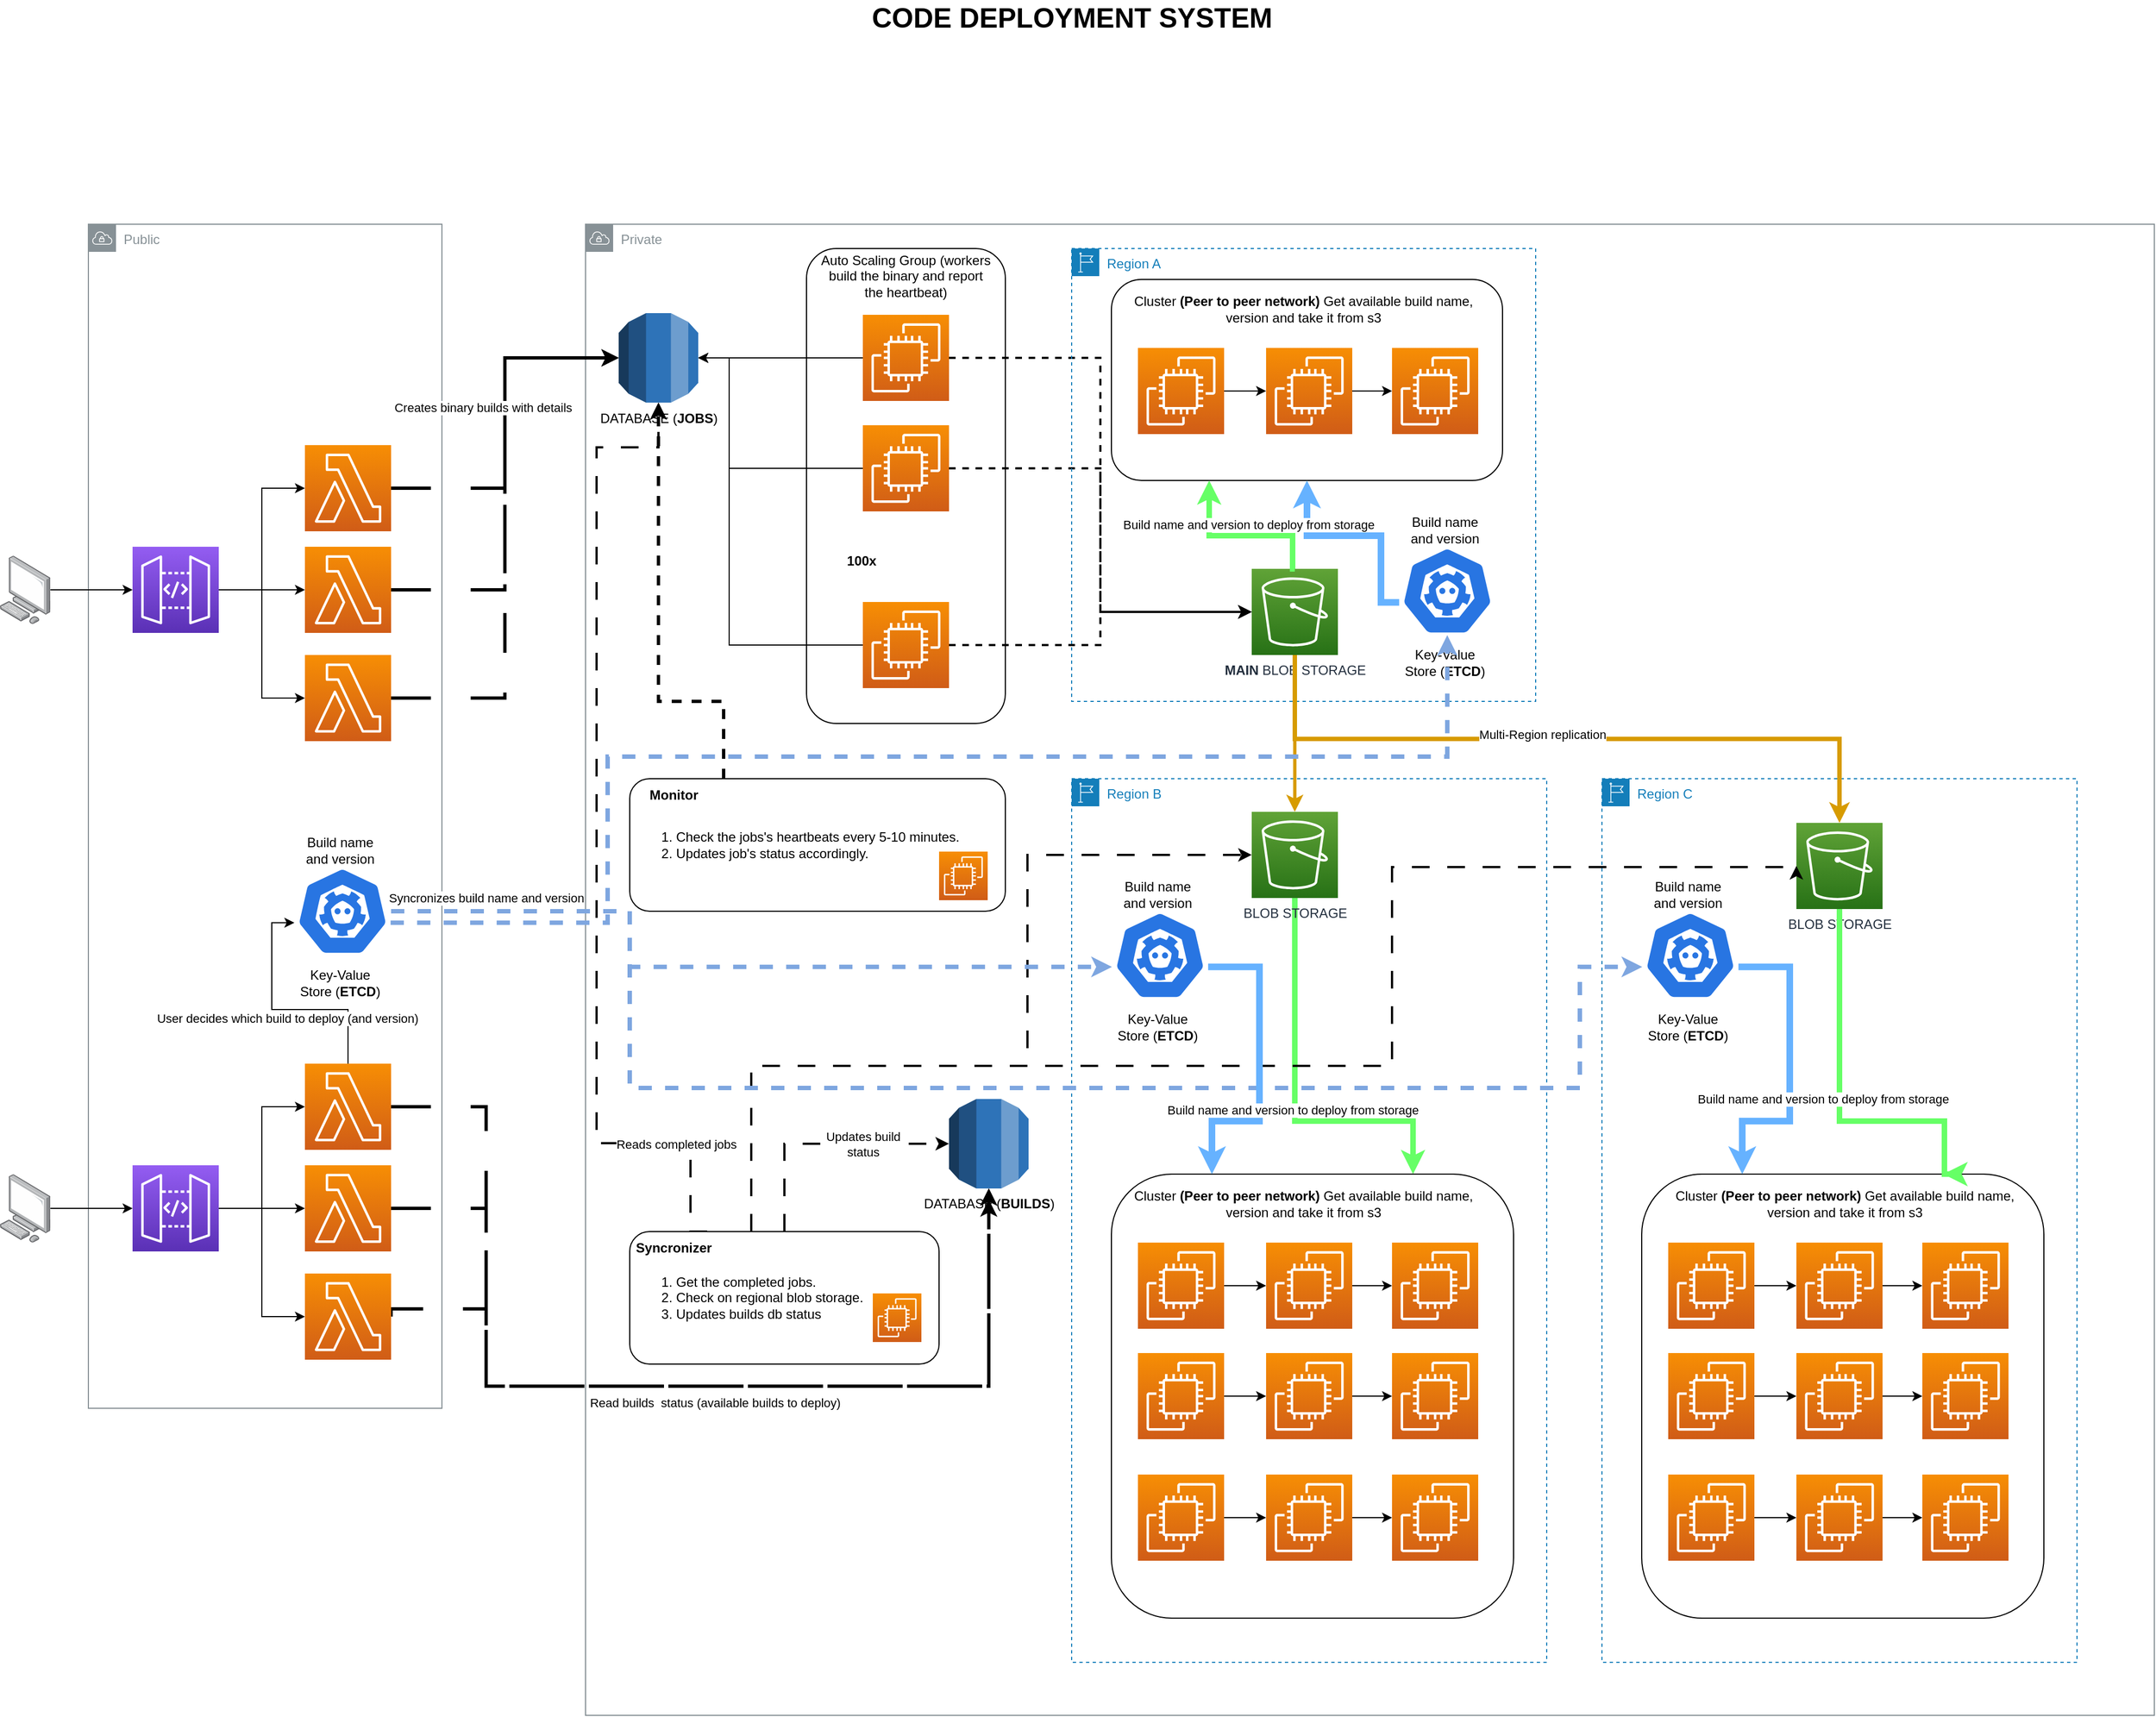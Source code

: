 <mxfile version="21.2.9">
  <diagram name="Página-1" id="SBIC2O1qC239USbH2rgw">
    <mxGraphModel dx="3420" dy="2003" grid="1" gridSize="10" guides="1" tooltips="1" connect="1" arrows="1" fold="1" page="1" pageScale="1" pageWidth="827" pageHeight="1169" math="0" shadow="0">
      <root>
        <mxCell id="0" />
        <mxCell id="1" parent="0" />
        <mxCell id="slnZhBvcxi8SbF-7mNIP-3" value="Public" style="sketch=0;outlineConnect=0;gradientColor=none;html=1;whiteSpace=wrap;fontSize=12;fontStyle=0;shape=mxgraph.aws4.group;grIcon=mxgraph.aws4.group_vpc;strokeColor=#879196;fillColor=none;verticalAlign=top;align=left;spacingLeft=30;fontColor=#879196;dashed=0;" parent="1" vertex="1">
          <mxGeometry x="350" y="278" width="320" height="1072" as="geometry" />
        </mxCell>
        <mxCell id="slnZhBvcxi8SbF-7mNIP-10" style="edgeStyle=orthogonalEdgeStyle;rounded=0;orthogonalLoop=1;jettySize=auto;html=1;" parent="1" source="slnZhBvcxi8SbF-7mNIP-4" target="slnZhBvcxi8SbF-7mNIP-6" edge="1">
          <mxGeometry relative="1" as="geometry" />
        </mxCell>
        <mxCell id="slnZhBvcxi8SbF-7mNIP-4" value="" style="image;points=[];aspect=fixed;html=1;align=center;shadow=0;dashed=0;image=img/lib/allied_telesis/computer_and_terminals/Personal_Computer.svg;" parent="1" vertex="1">
          <mxGeometry x="270" y="578.1" width="45.6" height="61.8" as="geometry" />
        </mxCell>
        <mxCell id="slnZhBvcxi8SbF-7mNIP-75" style="edgeStyle=orthogonalEdgeStyle;rounded=0;orthogonalLoop=1;jettySize=auto;html=1;entryX=0;entryY=0.5;entryDx=0;entryDy=0;entryPerimeter=0;dashed=1;dashPattern=12 12;strokeWidth=3;" parent="1" source="slnZhBvcxi8SbF-7mNIP-5" target="slnZhBvcxi8SbF-7mNIP-15" edge="1">
          <mxGeometry relative="1" as="geometry" />
        </mxCell>
        <mxCell id="slnZhBvcxi8SbF-7mNIP-5" value="" style="sketch=0;points=[[0,0,0],[0.25,0,0],[0.5,0,0],[0.75,0,0],[1,0,0],[0,1,0],[0.25,1,0],[0.5,1,0],[0.75,1,0],[1,1,0],[0,0.25,0],[0,0.5,0],[0,0.75,0],[1,0.25,0],[1,0.5,0],[1,0.75,0]];outlineConnect=0;fontColor=#232F3E;gradientColor=#F78E04;gradientDirection=north;fillColor=#D05C17;strokeColor=#ffffff;dashed=0;verticalLabelPosition=bottom;verticalAlign=top;align=center;html=1;fontSize=12;fontStyle=0;aspect=fixed;shape=mxgraph.aws4.resourceIcon;resIcon=mxgraph.aws4.lambda;" parent="1" vertex="1">
          <mxGeometry x="546" y="478" width="78" height="78" as="geometry" />
        </mxCell>
        <mxCell id="slnZhBvcxi8SbF-7mNIP-11" style="edgeStyle=orthogonalEdgeStyle;rounded=0;orthogonalLoop=1;jettySize=auto;html=1;entryX=0;entryY=0.5;entryDx=0;entryDy=0;entryPerimeter=0;" parent="1" source="slnZhBvcxi8SbF-7mNIP-6" target="slnZhBvcxi8SbF-7mNIP-5" edge="1">
          <mxGeometry relative="1" as="geometry" />
        </mxCell>
        <mxCell id="slnZhBvcxi8SbF-7mNIP-12" style="edgeStyle=orthogonalEdgeStyle;rounded=0;orthogonalLoop=1;jettySize=auto;html=1;" parent="1" source="slnZhBvcxi8SbF-7mNIP-6" target="slnZhBvcxi8SbF-7mNIP-7" edge="1">
          <mxGeometry relative="1" as="geometry" />
        </mxCell>
        <mxCell id="slnZhBvcxi8SbF-7mNIP-13" style="edgeStyle=orthogonalEdgeStyle;rounded=0;orthogonalLoop=1;jettySize=auto;html=1;entryX=0;entryY=0.5;entryDx=0;entryDy=0;entryPerimeter=0;" parent="1" source="slnZhBvcxi8SbF-7mNIP-6" target="slnZhBvcxi8SbF-7mNIP-8" edge="1">
          <mxGeometry relative="1" as="geometry" />
        </mxCell>
        <mxCell id="slnZhBvcxi8SbF-7mNIP-6" value="" style="sketch=0;points=[[0,0,0],[0.25,0,0],[0.5,0,0],[0.75,0,0],[1,0,0],[0,1,0],[0.25,1,0],[0.5,1,0],[0.75,1,0],[1,1,0],[0,0.25,0],[0,0.5,0],[0,0.75,0],[1,0.25,0],[1,0.5,0],[1,0.75,0]];outlineConnect=0;fontColor=#232F3E;gradientColor=#945DF2;gradientDirection=north;fillColor=#5A30B5;strokeColor=#ffffff;dashed=0;verticalLabelPosition=bottom;verticalAlign=top;align=center;html=1;fontSize=12;fontStyle=0;aspect=fixed;shape=mxgraph.aws4.resourceIcon;resIcon=mxgraph.aws4.api_gateway;" parent="1" vertex="1">
          <mxGeometry x="390" y="570" width="78" height="78" as="geometry" />
        </mxCell>
        <mxCell id="slnZhBvcxi8SbF-7mNIP-14" value="Private" style="sketch=0;outlineConnect=0;gradientColor=none;html=1;whiteSpace=wrap;fontSize=12;fontStyle=0;shape=mxgraph.aws4.group;grIcon=mxgraph.aws4.group_vpc;strokeColor=#879196;fillColor=none;verticalAlign=top;align=left;spacingLeft=30;fontColor=#879196;dashed=0;" parent="1" vertex="1">
          <mxGeometry x="800" y="278" width="1420" height="1350" as="geometry" />
        </mxCell>
        <mxCell id="slnZhBvcxi8SbF-7mNIP-76" style="edgeStyle=orthogonalEdgeStyle;rounded=0;orthogonalLoop=1;jettySize=auto;html=1;entryX=0;entryY=0.5;entryDx=0;entryDy=0;entryPerimeter=0;dashed=1;dashPattern=12 12;strokeWidth=3;" parent="1" source="slnZhBvcxi8SbF-7mNIP-7" target="slnZhBvcxi8SbF-7mNIP-15" edge="1">
          <mxGeometry relative="1" as="geometry" />
        </mxCell>
        <mxCell id="slnZhBvcxi8SbF-7mNIP-7" value="" style="sketch=0;points=[[0,0,0],[0.25,0,0],[0.5,0,0],[0.75,0,0],[1,0,0],[0,1,0],[0.25,1,0],[0.5,1,0],[0.75,1,0],[1,1,0],[0,0.25,0],[0,0.5,0],[0,0.75,0],[1,0.25,0],[1,0.5,0],[1,0.75,0]];outlineConnect=0;fontColor=#232F3E;gradientColor=#F78E04;gradientDirection=north;fillColor=#D05C17;strokeColor=#ffffff;dashed=0;verticalLabelPosition=bottom;verticalAlign=top;align=center;html=1;fontSize=12;fontStyle=0;aspect=fixed;shape=mxgraph.aws4.resourceIcon;resIcon=mxgraph.aws4.lambda;" parent="1" vertex="1">
          <mxGeometry x="546" y="570" width="78" height="78" as="geometry" />
        </mxCell>
        <mxCell id="slnZhBvcxi8SbF-7mNIP-77" style="edgeStyle=orthogonalEdgeStyle;rounded=0;orthogonalLoop=1;jettySize=auto;html=1;entryX=0;entryY=0.5;entryDx=0;entryDy=0;entryPerimeter=0;dashed=1;dashPattern=12 12;strokeWidth=3;" parent="1" source="slnZhBvcxi8SbF-7mNIP-8" target="slnZhBvcxi8SbF-7mNIP-15" edge="1">
          <mxGeometry relative="1" as="geometry" />
        </mxCell>
        <mxCell id="PNSO-mgiFiS_R5PjwMsH-29" value="Creates binary builds with details" style="edgeLabel;html=1;align=center;verticalAlign=middle;resizable=0;points=[];" vertex="1" connectable="0" parent="slnZhBvcxi8SbF-7mNIP-77">
          <mxGeometry x="0.425" relative="1" as="geometry">
            <mxPoint x="-20" as="offset" />
          </mxGeometry>
        </mxCell>
        <mxCell id="slnZhBvcxi8SbF-7mNIP-8" value="" style="sketch=0;points=[[0,0,0],[0.25,0,0],[0.5,0,0],[0.75,0,0],[1,0,0],[0,1,0],[0.25,1,0],[0.5,1,0],[0.75,1,0],[1,1,0],[0,0.25,0],[0,0.5,0],[0,0.75,0],[1,0.25,0],[1,0.5,0],[1,0.75,0]];outlineConnect=0;fontColor=#232F3E;gradientColor=#F78E04;gradientDirection=north;fillColor=#D05C17;strokeColor=#ffffff;dashed=0;verticalLabelPosition=bottom;verticalAlign=top;align=center;html=1;fontSize=12;fontStyle=0;aspect=fixed;shape=mxgraph.aws4.resourceIcon;resIcon=mxgraph.aws4.lambda;" parent="1" vertex="1">
          <mxGeometry x="546" y="668" width="78" height="78" as="geometry" />
        </mxCell>
        <mxCell id="slnZhBvcxi8SbF-7mNIP-9" value="CODE DEPLOYMENT SYSTEM" style="text;html=1;strokeColor=none;fillColor=none;align=center;verticalAlign=middle;whiteSpace=wrap;rounded=0;fontStyle=1;fontSize=25;" parent="1" vertex="1">
          <mxGeometry x="1045" y="80" width="391" height="20" as="geometry" />
        </mxCell>
        <mxCell id="slnZhBvcxi8SbF-7mNIP-15" value="DATABASE (&lt;b&gt;JOBS&lt;/b&gt;)" style="outlineConnect=0;dashed=0;verticalLabelPosition=bottom;verticalAlign=top;align=center;html=1;shape=mxgraph.aws3.rds;fillColor=#2E73B8;gradientColor=none;" parent="1" vertex="1">
          <mxGeometry x="830" y="358.5" width="72" height="81" as="geometry" />
        </mxCell>
        <mxCell id="slnZhBvcxi8SbF-7mNIP-17" value="" style="rounded=1;whiteSpace=wrap;html=1;" parent="1" vertex="1">
          <mxGeometry x="1000" y="300" width="180" height="430" as="geometry" />
        </mxCell>
        <mxCell id="slnZhBvcxi8SbF-7mNIP-27" style="edgeStyle=orthogonalEdgeStyle;rounded=0;orthogonalLoop=1;jettySize=auto;html=1;" parent="1" source="slnZhBvcxi8SbF-7mNIP-18" target="slnZhBvcxi8SbF-7mNIP-15" edge="1">
          <mxGeometry relative="1" as="geometry" />
        </mxCell>
        <mxCell id="slnZhBvcxi8SbF-7mNIP-51" style="edgeStyle=orthogonalEdgeStyle;rounded=0;orthogonalLoop=1;jettySize=auto;html=1;entryX=0;entryY=0.5;entryDx=0;entryDy=0;entryPerimeter=0;dashed=1;strokeWidth=2;" parent="1" source="slnZhBvcxi8SbF-7mNIP-18" target="slnZhBvcxi8SbF-7mNIP-32" edge="1">
          <mxGeometry relative="1" as="geometry" />
        </mxCell>
        <mxCell id="slnZhBvcxi8SbF-7mNIP-18" value="" style="sketch=0;points=[[0,0,0],[0.25,0,0],[0.5,0,0],[0.75,0,0],[1,0,0],[0,1,0],[0.25,1,0],[0.5,1,0],[0.75,1,0],[1,1,0],[0,0.25,0],[0,0.5,0],[0,0.75,0],[1,0.25,0],[1,0.5,0],[1,0.75,0]];outlineConnect=0;fontColor=#232F3E;gradientColor=#F78E04;gradientDirection=north;fillColor=#D05C17;strokeColor=#ffffff;dashed=0;verticalLabelPosition=bottom;verticalAlign=top;align=center;html=1;fontSize=12;fontStyle=0;aspect=fixed;shape=mxgraph.aws4.resourceIcon;resIcon=mxgraph.aws4.ec2;" parent="1" vertex="1">
          <mxGeometry x="1051" y="360" width="78" height="78" as="geometry" />
        </mxCell>
        <mxCell id="slnZhBvcxi8SbF-7mNIP-28" style="edgeStyle=orthogonalEdgeStyle;rounded=0;orthogonalLoop=1;jettySize=auto;html=1;entryX=1;entryY=0.5;entryDx=0;entryDy=0;entryPerimeter=0;" parent="1" source="slnZhBvcxi8SbF-7mNIP-19" target="slnZhBvcxi8SbF-7mNIP-15" edge="1">
          <mxGeometry relative="1" as="geometry">
            <Array as="points">
              <mxPoint x="930" y="499" />
              <mxPoint x="930" y="399" />
            </Array>
          </mxGeometry>
        </mxCell>
        <mxCell id="slnZhBvcxi8SbF-7mNIP-50" style="edgeStyle=orthogonalEdgeStyle;rounded=0;orthogonalLoop=1;jettySize=auto;html=1;entryX=0;entryY=0.5;entryDx=0;entryDy=0;entryPerimeter=0;dashed=1;strokeWidth=2;" parent="1" source="slnZhBvcxi8SbF-7mNIP-19" target="slnZhBvcxi8SbF-7mNIP-32" edge="1">
          <mxGeometry relative="1" as="geometry" />
        </mxCell>
        <mxCell id="slnZhBvcxi8SbF-7mNIP-19" value="" style="sketch=0;points=[[0,0,0],[0.25,0,0],[0.5,0,0],[0.75,0,0],[1,0,0],[0,1,0],[0.25,1,0],[0.5,1,0],[0.75,1,0],[1,1,0],[0,0.25,0],[0,0.5,0],[0,0.75,0],[1,0.25,0],[1,0.5,0],[1,0.75,0]];outlineConnect=0;fontColor=#232F3E;gradientColor=#F78E04;gradientDirection=north;fillColor=#D05C17;strokeColor=#ffffff;dashed=0;verticalLabelPosition=bottom;verticalAlign=top;align=center;html=1;fontSize=12;fontStyle=0;aspect=fixed;shape=mxgraph.aws4.resourceIcon;resIcon=mxgraph.aws4.ec2;" parent="1" vertex="1">
          <mxGeometry x="1051" y="460" width="78" height="78" as="geometry" />
        </mxCell>
        <mxCell id="slnZhBvcxi8SbF-7mNIP-29" style="edgeStyle=orthogonalEdgeStyle;rounded=0;orthogonalLoop=1;jettySize=auto;html=1;entryX=1;entryY=0.5;entryDx=0;entryDy=0;entryPerimeter=0;" parent="1" source="slnZhBvcxi8SbF-7mNIP-21" target="slnZhBvcxi8SbF-7mNIP-15" edge="1">
          <mxGeometry relative="1" as="geometry">
            <Array as="points">
              <mxPoint x="930" y="659" />
              <mxPoint x="930" y="399" />
            </Array>
          </mxGeometry>
        </mxCell>
        <mxCell id="slnZhBvcxi8SbF-7mNIP-49" style="edgeStyle=orthogonalEdgeStyle;rounded=0;orthogonalLoop=1;jettySize=auto;html=1;entryX=0;entryY=0.5;entryDx=0;entryDy=0;entryPerimeter=0;dashed=1;strokeWidth=2;" parent="1" source="slnZhBvcxi8SbF-7mNIP-21" target="slnZhBvcxi8SbF-7mNIP-32" edge="1">
          <mxGeometry relative="1" as="geometry" />
        </mxCell>
        <mxCell id="slnZhBvcxi8SbF-7mNIP-21" value="" style="sketch=0;points=[[0,0,0],[0.25,0,0],[0.5,0,0],[0.75,0,0],[1,0,0],[0,1,0],[0.25,1,0],[0.5,1,0],[0.75,1,0],[1,1,0],[0,0.25,0],[0,0.5,0],[0,0.75,0],[1,0.25,0],[1,0.5,0],[1,0.75,0]];outlineConnect=0;fontColor=#232F3E;gradientColor=#F78E04;gradientDirection=north;fillColor=#D05C17;strokeColor=#ffffff;dashed=0;verticalLabelPosition=bottom;verticalAlign=top;align=center;html=1;fontSize=12;fontStyle=0;aspect=fixed;shape=mxgraph.aws4.resourceIcon;resIcon=mxgraph.aws4.ec2;" parent="1" vertex="1">
          <mxGeometry x="1051" y="620" width="78" height="78" as="geometry" />
        </mxCell>
        <mxCell id="slnZhBvcxi8SbF-7mNIP-22" value="&lt;b&gt;100x&lt;/b&gt;" style="text;html=1;strokeColor=none;fillColor=none;align=center;verticalAlign=middle;whiteSpace=wrap;rounded=0;" parent="1" vertex="1">
          <mxGeometry x="1020" y="568" width="60" height="30" as="geometry" />
        </mxCell>
        <mxCell id="slnZhBvcxi8SbF-7mNIP-23" value="Auto Scaling Group (workers build the binary and report the heartbeat)" style="text;html=1;strokeColor=none;fillColor=none;align=center;verticalAlign=middle;whiteSpace=wrap;rounded=0;" parent="1" vertex="1">
          <mxGeometry x="1010" y="310" width="160" height="30" as="geometry" />
        </mxCell>
        <mxCell id="slnZhBvcxi8SbF-7mNIP-30" value="Region A" style="points=[[0,0],[0.25,0],[0.5,0],[0.75,0],[1,0],[1,0.25],[1,0.5],[1,0.75],[1,1],[0.75,1],[0.5,1],[0.25,1],[0,1],[0,0.75],[0,0.5],[0,0.25]];outlineConnect=0;gradientColor=none;html=1;whiteSpace=wrap;fontSize=12;fontStyle=0;container=1;pointerEvents=0;collapsible=0;recursiveResize=0;shape=mxgraph.aws4.group;grIcon=mxgraph.aws4.group_region;strokeColor=#147EBA;fillColor=none;verticalAlign=top;align=left;spacingLeft=30;fontColor=#147EBA;dashed=1;" parent="1" vertex="1">
          <mxGeometry x="1240" y="300" width="420" height="410" as="geometry" />
        </mxCell>
        <mxCell id="slnZhBvcxi8SbF-7mNIP-32" value="&lt;b&gt;MAIN&lt;/b&gt; BLOB STORAGE" style="sketch=0;points=[[0,0,0],[0.25,0,0],[0.5,0,0],[0.75,0,0],[1,0,0],[0,1,0],[0.25,1,0],[0.5,1,0],[0.75,1,0],[1,1,0],[0,0.25,0],[0,0.5,0],[0,0.75,0],[1,0.25,0],[1,0.5,0],[1,0.75,0]];outlineConnect=0;fontColor=#232F3E;gradientColor=#60A337;gradientDirection=north;fillColor=#277116;strokeColor=#ffffff;dashed=0;verticalLabelPosition=bottom;verticalAlign=top;align=center;html=1;fontSize=12;fontStyle=0;aspect=fixed;shape=mxgraph.aws4.resourceIcon;resIcon=mxgraph.aws4.s3;" parent="slnZhBvcxi8SbF-7mNIP-30" vertex="1">
          <mxGeometry x="163" y="290" width="78" height="78" as="geometry" />
        </mxCell>
        <mxCell id="slnZhBvcxi8SbF-7mNIP-31" value="&lt;div&gt;Region B&lt;/div&gt;" style="points=[[0,0],[0.25,0],[0.5,0],[0.75,0],[1,0],[1,0.25],[1,0.5],[1,0.75],[1,1],[0.75,1],[0.5,1],[0.25,1],[0,1],[0,0.75],[0,0.5],[0,0.25]];outlineConnect=0;gradientColor=none;html=1;whiteSpace=wrap;fontSize=12;fontStyle=0;container=1;pointerEvents=0;collapsible=0;recursiveResize=0;shape=mxgraph.aws4.group;grIcon=mxgraph.aws4.group_region;strokeColor=#147EBA;fillColor=none;verticalAlign=top;align=left;spacingLeft=30;fontColor=#147EBA;dashed=1;" parent="1" vertex="1">
          <mxGeometry x="1240" y="780" width="430" height="800" as="geometry" />
        </mxCell>
        <mxCell id="slnZhBvcxi8SbF-7mNIP-114" style="edgeStyle=orthogonalEdgeStyle;rounded=0;orthogonalLoop=1;jettySize=auto;html=1;entryX=0.75;entryY=0;entryDx=0;entryDy=0;strokeColor=#66FF66;strokeWidth=5;" parent="slnZhBvcxi8SbF-7mNIP-31" source="slnZhBvcxi8SbF-7mNIP-34" target="slnZhBvcxi8SbF-7mNIP-97" edge="1">
          <mxGeometry relative="1" as="geometry">
            <Array as="points">
              <mxPoint x="202" y="310" />
              <mxPoint x="309" y="310" />
            </Array>
          </mxGeometry>
        </mxCell>
        <mxCell id="slnZhBvcxi8SbF-7mNIP-34" value="BLOB STORAGE" style="sketch=0;points=[[0,0,0],[0.25,0,0],[0.5,0,0],[0.75,0,0],[1,0,0],[0,1,0],[0.25,1,0],[0.5,1,0],[0.75,1,0],[1,1,0],[0,0.25,0],[0,0.5,0],[0,0.75,0],[1,0.25,0],[1,0.5,0],[1,0.75,0]];outlineConnect=0;fontColor=#232F3E;gradientColor=#60A337;gradientDirection=north;fillColor=#277116;strokeColor=#ffffff;dashed=0;verticalLabelPosition=bottom;verticalAlign=top;align=center;html=1;fontSize=12;fontStyle=0;aspect=fixed;shape=mxgraph.aws4.resourceIcon;resIcon=mxgraph.aws4.s3;" parent="slnZhBvcxi8SbF-7mNIP-31" vertex="1">
          <mxGeometry x="163" y="30" width="78" height="78" as="geometry" />
        </mxCell>
        <mxCell id="slnZhBvcxi8SbF-7mNIP-97" value="" style="rounded=1;whiteSpace=wrap;html=1;" parent="slnZhBvcxi8SbF-7mNIP-31" vertex="1">
          <mxGeometry x="36" y="358" width="364" height="402" as="geometry" />
        </mxCell>
        <mxCell id="slnZhBvcxi8SbF-7mNIP-98" value="Cluster &lt;b&gt;(Peer to peer network)&lt;/b&gt; Get available build name, version and take it from s3" style="text;html=1;strokeColor=none;fillColor=none;align=center;verticalAlign=middle;whiteSpace=wrap;rounded=0;" parent="slnZhBvcxi8SbF-7mNIP-31" vertex="1">
          <mxGeometry x="50" y="370" width="320" height="30" as="geometry" />
        </mxCell>
        <mxCell id="slnZhBvcxi8SbF-7mNIP-108" style="edgeStyle=orthogonalEdgeStyle;rounded=0;orthogonalLoop=1;jettySize=auto;html=1;entryX=0;entryY=0.5;entryDx=0;entryDy=0;entryPerimeter=0;" parent="slnZhBvcxi8SbF-7mNIP-31" source="slnZhBvcxi8SbF-7mNIP-99" target="slnZhBvcxi8SbF-7mNIP-100" edge="1">
          <mxGeometry relative="1" as="geometry" />
        </mxCell>
        <mxCell id="slnZhBvcxi8SbF-7mNIP-99" value="" style="sketch=0;points=[[0,0,0],[0.25,0,0],[0.5,0,0],[0.75,0,0],[1,0,0],[0,1,0],[0.25,1,0],[0.5,1,0],[0.75,1,0],[1,1,0],[0,0.25,0],[0,0.5,0],[0,0.75,0],[1,0.25,0],[1,0.5,0],[1,0.75,0]];outlineConnect=0;fontColor=#232F3E;gradientColor=#F78E04;gradientDirection=north;fillColor=#D05C17;strokeColor=#ffffff;dashed=0;verticalLabelPosition=bottom;verticalAlign=top;align=center;html=1;fontSize=12;fontStyle=0;aspect=fixed;shape=mxgraph.aws4.resourceIcon;resIcon=mxgraph.aws4.ec2;" parent="slnZhBvcxi8SbF-7mNIP-31" vertex="1">
          <mxGeometry x="60" y="420" width="78" height="78" as="geometry" />
        </mxCell>
        <mxCell id="slnZhBvcxi8SbF-7mNIP-109" style="edgeStyle=orthogonalEdgeStyle;rounded=0;orthogonalLoop=1;jettySize=auto;html=1;entryX=0;entryY=0.5;entryDx=0;entryDy=0;entryPerimeter=0;" parent="slnZhBvcxi8SbF-7mNIP-31" source="slnZhBvcxi8SbF-7mNIP-100" target="slnZhBvcxi8SbF-7mNIP-101" edge="1">
          <mxGeometry relative="1" as="geometry" />
        </mxCell>
        <mxCell id="slnZhBvcxi8SbF-7mNIP-100" value="" style="sketch=0;points=[[0,0,0],[0.25,0,0],[0.5,0,0],[0.75,0,0],[1,0,0],[0,1,0],[0.25,1,0],[0.5,1,0],[0.75,1,0],[1,1,0],[0,0.25,0],[0,0.5,0],[0,0.75,0],[1,0.25,0],[1,0.5,0],[1,0.75,0]];outlineConnect=0;fontColor=#232F3E;gradientColor=#F78E04;gradientDirection=north;fillColor=#D05C17;strokeColor=#ffffff;dashed=0;verticalLabelPosition=bottom;verticalAlign=top;align=center;html=1;fontSize=12;fontStyle=0;aspect=fixed;shape=mxgraph.aws4.resourceIcon;resIcon=mxgraph.aws4.ec2;" parent="slnZhBvcxi8SbF-7mNIP-31" vertex="1">
          <mxGeometry x="176" y="420" width="78" height="78" as="geometry" />
        </mxCell>
        <mxCell id="slnZhBvcxi8SbF-7mNIP-101" value="" style="sketch=0;points=[[0,0,0],[0.25,0,0],[0.5,0,0],[0.75,0,0],[1,0,0],[0,1,0],[0.25,1,0],[0.5,1,0],[0.75,1,0],[1,1,0],[0,0.25,0],[0,0.5,0],[0,0.75,0],[1,0.25,0],[1,0.5,0],[1,0.75,0]];outlineConnect=0;fontColor=#232F3E;gradientColor=#F78E04;gradientDirection=north;fillColor=#D05C17;strokeColor=#ffffff;dashed=0;verticalLabelPosition=bottom;verticalAlign=top;align=center;html=1;fontSize=12;fontStyle=1;aspect=fixed;shape=mxgraph.aws4.resourceIcon;resIcon=mxgraph.aws4.ec2;" parent="slnZhBvcxi8SbF-7mNIP-31" vertex="1">
          <mxGeometry x="290" y="420" width="78" height="78" as="geometry" />
        </mxCell>
        <mxCell id="slnZhBvcxi8SbF-7mNIP-110" style="edgeStyle=orthogonalEdgeStyle;rounded=0;orthogonalLoop=1;jettySize=auto;html=1;" parent="slnZhBvcxi8SbF-7mNIP-31" source="slnZhBvcxi8SbF-7mNIP-102" target="slnZhBvcxi8SbF-7mNIP-103" edge="1">
          <mxGeometry relative="1" as="geometry" />
        </mxCell>
        <mxCell id="slnZhBvcxi8SbF-7mNIP-102" value="" style="sketch=0;points=[[0,0,0],[0.25,0,0],[0.5,0,0],[0.75,0,0],[1,0,0],[0,1,0],[0.25,1,0],[0.5,1,0],[0.75,1,0],[1,1,0],[0,0.25,0],[0,0.5,0],[0,0.75,0],[1,0.25,0],[1,0.5,0],[1,0.75,0]];outlineConnect=0;fontColor=#232F3E;gradientColor=#F78E04;gradientDirection=north;fillColor=#D05C17;strokeColor=#ffffff;dashed=0;verticalLabelPosition=bottom;verticalAlign=top;align=center;html=1;fontSize=12;fontStyle=1;aspect=fixed;shape=mxgraph.aws4.resourceIcon;resIcon=mxgraph.aws4.ec2;" parent="slnZhBvcxi8SbF-7mNIP-31" vertex="1">
          <mxGeometry x="60" y="520" width="78" height="78" as="geometry" />
        </mxCell>
        <mxCell id="slnZhBvcxi8SbF-7mNIP-111" style="edgeStyle=orthogonalEdgeStyle;rounded=0;orthogonalLoop=1;jettySize=auto;html=1;entryX=0;entryY=0.5;entryDx=0;entryDy=0;entryPerimeter=0;" parent="slnZhBvcxi8SbF-7mNIP-31" source="slnZhBvcxi8SbF-7mNIP-103" target="slnZhBvcxi8SbF-7mNIP-104" edge="1">
          <mxGeometry relative="1" as="geometry" />
        </mxCell>
        <mxCell id="slnZhBvcxi8SbF-7mNIP-103" value="" style="sketch=0;points=[[0,0,0],[0.25,0,0],[0.5,0,0],[0.75,0,0],[1,0,0],[0,1,0],[0.25,1,0],[0.5,1,0],[0.75,1,0],[1,1,0],[0,0.25,0],[0,0.5,0],[0,0.75,0],[1,0.25,0],[1,0.5,0],[1,0.75,0]];outlineConnect=0;fontColor=#232F3E;gradientColor=#F78E04;gradientDirection=north;fillColor=#D05C17;strokeColor=#ffffff;dashed=0;verticalLabelPosition=bottom;verticalAlign=top;align=center;html=1;fontSize=12;fontStyle=0;aspect=fixed;shape=mxgraph.aws4.resourceIcon;resIcon=mxgraph.aws4.ec2;" parent="slnZhBvcxi8SbF-7mNIP-31" vertex="1">
          <mxGeometry x="176" y="520" width="78" height="78" as="geometry" />
        </mxCell>
        <mxCell id="slnZhBvcxi8SbF-7mNIP-104" value="" style="sketch=0;points=[[0,0,0],[0.25,0,0],[0.5,0,0],[0.75,0,0],[1,0,0],[0,1,0],[0.25,1,0],[0.5,1,0],[0.75,1,0],[1,1,0],[0,0.25,0],[0,0.5,0],[0,0.75,0],[1,0.25,0],[1,0.5,0],[1,0.75,0]];outlineConnect=0;fontColor=#232F3E;gradientColor=#F78E04;gradientDirection=north;fillColor=#D05C17;strokeColor=#ffffff;dashed=0;verticalLabelPosition=bottom;verticalAlign=top;align=center;html=1;fontSize=12;fontStyle=0;aspect=fixed;shape=mxgraph.aws4.resourceIcon;resIcon=mxgraph.aws4.ec2;" parent="slnZhBvcxi8SbF-7mNIP-31" vertex="1">
          <mxGeometry x="290" y="520" width="78" height="78" as="geometry" />
        </mxCell>
        <mxCell id="slnZhBvcxi8SbF-7mNIP-112" style="edgeStyle=orthogonalEdgeStyle;rounded=0;orthogonalLoop=1;jettySize=auto;html=1;" parent="slnZhBvcxi8SbF-7mNIP-31" source="slnZhBvcxi8SbF-7mNIP-105" target="slnZhBvcxi8SbF-7mNIP-106" edge="1">
          <mxGeometry relative="1" as="geometry" />
        </mxCell>
        <mxCell id="slnZhBvcxi8SbF-7mNIP-105" value="" style="sketch=0;points=[[0,0,0],[0.25,0,0],[0.5,0,0],[0.75,0,0],[1,0,0],[0,1,0],[0.25,1,0],[0.5,1,0],[0.75,1,0],[1,1,0],[0,0.25,0],[0,0.5,0],[0,0.75,0],[1,0.25,0],[1,0.5,0],[1,0.75,0]];outlineConnect=0;fontColor=#232F3E;gradientColor=#F78E04;gradientDirection=north;fillColor=#D05C17;strokeColor=#ffffff;dashed=0;verticalLabelPosition=bottom;verticalAlign=top;align=center;html=1;fontSize=12;fontStyle=0;aspect=fixed;shape=mxgraph.aws4.resourceIcon;resIcon=mxgraph.aws4.ec2;" parent="slnZhBvcxi8SbF-7mNIP-31" vertex="1">
          <mxGeometry x="60" y="630" width="78" height="78" as="geometry" />
        </mxCell>
        <mxCell id="slnZhBvcxi8SbF-7mNIP-113" style="edgeStyle=orthogonalEdgeStyle;rounded=0;orthogonalLoop=1;jettySize=auto;html=1;" parent="slnZhBvcxi8SbF-7mNIP-31" source="slnZhBvcxi8SbF-7mNIP-106" target="slnZhBvcxi8SbF-7mNIP-107" edge="1">
          <mxGeometry relative="1" as="geometry" />
        </mxCell>
        <mxCell id="slnZhBvcxi8SbF-7mNIP-106" value="" style="sketch=0;points=[[0,0,0],[0.25,0,0],[0.5,0,0],[0.75,0,0],[1,0,0],[0,1,0],[0.25,1,0],[0.5,1,0],[0.75,1,0],[1,1,0],[0,0.25,0],[0,0.5,0],[0,0.75,0],[1,0.25,0],[1,0.5,0],[1,0.75,0]];outlineConnect=0;fontColor=#232F3E;gradientColor=#F78E04;gradientDirection=north;fillColor=#D05C17;strokeColor=#ffffff;dashed=0;verticalLabelPosition=bottom;verticalAlign=top;align=center;html=1;fontSize=12;fontStyle=0;aspect=fixed;shape=mxgraph.aws4.resourceIcon;resIcon=mxgraph.aws4.ec2;" parent="slnZhBvcxi8SbF-7mNIP-31" vertex="1">
          <mxGeometry x="176" y="630" width="78" height="78" as="geometry" />
        </mxCell>
        <mxCell id="slnZhBvcxi8SbF-7mNIP-107" value="" style="sketch=0;points=[[0,0,0],[0.25,0,0],[0.5,0,0],[0.75,0,0],[1,0,0],[0,1,0],[0.25,1,0],[0.5,1,0],[0.75,1,0],[1,1,0],[0,0.25,0],[0,0.5,0],[0,0.75,0],[1,0.25,0],[1,0.5,0],[1,0.75,0]];outlineConnect=0;fontColor=#232F3E;gradientColor=#F78E04;gradientDirection=north;fillColor=#D05C17;strokeColor=#ffffff;dashed=0;verticalLabelPosition=bottom;verticalAlign=top;align=center;html=1;fontSize=12;fontStyle=0;aspect=fixed;shape=mxgraph.aws4.resourceIcon;resIcon=mxgraph.aws4.ec2;" parent="slnZhBvcxi8SbF-7mNIP-31" vertex="1">
          <mxGeometry x="290" y="630" width="78" height="78" as="geometry" />
        </mxCell>
        <mxCell id="slnZhBvcxi8SbF-7mNIP-33" value="&lt;div&gt;Region C&lt;br&gt;&lt;/div&gt;" style="points=[[0,0],[0.25,0],[0.5,0],[0.75,0],[1,0],[1,0.25],[1,0.5],[1,0.75],[1,1],[0.75,1],[0.5,1],[0.25,1],[0,1],[0,0.75],[0,0.5],[0,0.25]];outlineConnect=0;gradientColor=none;html=1;whiteSpace=wrap;fontSize=12;fontStyle=0;container=1;pointerEvents=0;collapsible=0;recursiveResize=0;shape=mxgraph.aws4.group;grIcon=mxgraph.aws4.group_region;strokeColor=#147EBA;fillColor=none;verticalAlign=top;align=left;spacingLeft=30;fontColor=#147EBA;dashed=1;" parent="1" vertex="1">
          <mxGeometry x="1720" y="780" width="430" height="800" as="geometry" />
        </mxCell>
        <mxCell id="slnZhBvcxi8SbF-7mNIP-35" value="BLOB STORAGE" style="sketch=0;points=[[0,0,0],[0.25,0,0],[0.5,0,0],[0.75,0,0],[1,0,0],[0,1,0],[0.25,1,0],[0.5,1,0],[0.75,1,0],[1,1,0],[0,0.25,0],[0,0.5,0],[0,0.75,0],[1,0.25,0],[1,0.5,0],[1,0.75,0]];outlineConnect=0;fontColor=#232F3E;gradientColor=#60A337;gradientDirection=north;fillColor=#277116;strokeColor=#ffffff;dashed=0;verticalLabelPosition=bottom;verticalAlign=top;align=center;html=1;fontSize=12;fontStyle=0;aspect=fixed;shape=mxgraph.aws4.resourceIcon;resIcon=mxgraph.aws4.s3;" parent="slnZhBvcxi8SbF-7mNIP-33" vertex="1">
          <mxGeometry x="176" y="40" width="78" height="78" as="geometry" />
        </mxCell>
        <mxCell id="slnZhBvcxi8SbF-7mNIP-36" style="edgeStyle=orthogonalEdgeStyle;rounded=0;orthogonalLoop=1;jettySize=auto;html=1;fillColor=#ffe6cc;strokeColor=#d79b00;strokeWidth=3;" parent="1" source="slnZhBvcxi8SbF-7mNIP-32" target="slnZhBvcxi8SbF-7mNIP-34" edge="1">
          <mxGeometry relative="1" as="geometry" />
        </mxCell>
        <mxCell id="slnZhBvcxi8SbF-7mNIP-43" style="edgeStyle=orthogonalEdgeStyle;rounded=0;orthogonalLoop=1;jettySize=auto;html=1;entryX=0.5;entryY=1;entryDx=0;entryDy=0;entryPerimeter=0;exitX=0.25;exitY=0;exitDx=0;exitDy=0;strokeWidth=2;dashed=1;dashPattern=8 8;" parent="1" source="slnZhBvcxi8SbF-7mNIP-39" target="slnZhBvcxi8SbF-7mNIP-15" edge="1">
          <mxGeometry relative="1" as="geometry">
            <Array as="points">
              <mxPoint x="895" y="1110" />
              <mxPoint x="810" y="1110" />
              <mxPoint x="810" y="480" />
              <mxPoint x="866" y="480" />
            </Array>
          </mxGeometry>
        </mxCell>
        <mxCell id="slnZhBvcxi8SbF-7mNIP-45" value="Reads completed jobs" style="edgeLabel;html=1;align=center;verticalAlign=middle;resizable=0;points=[];" parent="slnZhBvcxi8SbF-7mNIP-43" vertex="1" connectable="0">
          <mxGeometry x="-0.722" y="1" relative="1" as="geometry">
            <mxPoint x="18" as="offset" />
          </mxGeometry>
        </mxCell>
        <mxCell id="slnZhBvcxi8SbF-7mNIP-46" style="edgeStyle=orthogonalEdgeStyle;rounded=0;orthogonalLoop=1;jettySize=auto;html=1;entryX=0;entryY=0.5;entryDx=0;entryDy=0;entryPerimeter=0;exitX=0.5;exitY=0;exitDx=0;exitDy=0;strokeWidth=2;dashed=1;dashPattern=8 8;" parent="1" source="slnZhBvcxi8SbF-7mNIP-39" target="slnZhBvcxi8SbF-7mNIP-41" edge="1">
          <mxGeometry relative="1" as="geometry" />
        </mxCell>
        <mxCell id="slnZhBvcxi8SbF-7mNIP-47" value="&lt;div&gt;Updates build &lt;br&gt;&lt;/div&gt;&lt;div&gt;status&lt;/div&gt;" style="edgeLabel;html=1;align=center;verticalAlign=middle;resizable=0;points=[];" parent="slnZhBvcxi8SbF-7mNIP-46" vertex="1" connectable="0">
          <mxGeometry x="0.233" y="-5" relative="1" as="geometry">
            <mxPoint x="9" y="-5" as="offset" />
          </mxGeometry>
        </mxCell>
        <mxCell id="slnZhBvcxi8SbF-7mNIP-52" style="edgeStyle=orthogonalEdgeStyle;rounded=0;orthogonalLoop=1;jettySize=auto;html=1;entryX=0;entryY=0.5;entryDx=0;entryDy=0;entryPerimeter=0;dashed=1;dashPattern=8 8;strokeWidth=2;" parent="1" source="slnZhBvcxi8SbF-7mNIP-39" target="slnZhBvcxi8SbF-7mNIP-34" edge="1">
          <mxGeometry relative="1" as="geometry">
            <Array as="points">
              <mxPoint x="950" y="1040" />
              <mxPoint x="1200" y="1040" />
              <mxPoint x="1200" y="849" />
            </Array>
          </mxGeometry>
        </mxCell>
        <mxCell id="slnZhBvcxi8SbF-7mNIP-54" style="edgeStyle=orthogonalEdgeStyle;rounded=0;orthogonalLoop=1;jettySize=auto;html=1;entryX=0;entryY=0.5;entryDx=0;entryDy=0;entryPerimeter=0;dashed=1;dashPattern=8 8;strokeWidth=2;" parent="1" source="slnZhBvcxi8SbF-7mNIP-39" target="slnZhBvcxi8SbF-7mNIP-35" edge="1">
          <mxGeometry relative="1" as="geometry">
            <Array as="points">
              <mxPoint x="950" y="1040" />
              <mxPoint x="1530" y="1040" />
              <mxPoint x="1530" y="860" />
              <mxPoint x="1896" y="860" />
            </Array>
          </mxGeometry>
        </mxCell>
        <mxCell id="slnZhBvcxi8SbF-7mNIP-39" value="&lt;div align=&quot;left&quot;&gt;&lt;ol&gt;&lt;li&gt;Get the completed jobs.&lt;/li&gt;&lt;li&gt;Check on regional blob storage.&lt;/li&gt;&lt;li&gt;Updates builds db status&lt;br&gt;&lt;/li&gt;&lt;/ol&gt;&lt;/div&gt;" style="rounded=1;whiteSpace=wrap;html=1;align=left;" parent="1" vertex="1">
          <mxGeometry x="840" y="1190" width="280" height="120" as="geometry" />
        </mxCell>
        <mxCell id="slnZhBvcxi8SbF-7mNIP-38" style="edgeStyle=orthogonalEdgeStyle;rounded=0;orthogonalLoop=1;jettySize=auto;html=1;exitX=0.5;exitY=1;exitDx=0;exitDy=0;exitPerimeter=0;strokeWidth=4;fillColor=#ffe6cc;strokeColor=#d79b00;" parent="1" source="slnZhBvcxi8SbF-7mNIP-32" target="slnZhBvcxi8SbF-7mNIP-35" edge="1">
          <mxGeometry relative="1" as="geometry" />
        </mxCell>
        <mxCell id="slnZhBvcxi8SbF-7mNIP-58" value="Multi-Region replication" style="edgeLabel;html=1;align=center;verticalAlign=middle;resizable=0;points=[];" parent="slnZhBvcxi8SbF-7mNIP-38" vertex="1" connectable="0">
          <mxGeometry x="-0.069" y="-6" relative="1" as="geometry">
            <mxPoint y="-10" as="offset" />
          </mxGeometry>
        </mxCell>
        <mxCell id="slnZhBvcxi8SbF-7mNIP-40" value="Syncronizer" style="text;html=1;strokeColor=none;fillColor=none;align=center;verticalAlign=middle;whiteSpace=wrap;rounded=0;fontStyle=1" parent="1" vertex="1">
          <mxGeometry x="850" y="1190" width="60" height="30" as="geometry" />
        </mxCell>
        <mxCell id="slnZhBvcxi8SbF-7mNIP-41" value="DATABASE (&lt;b&gt;BUILDS&lt;/b&gt;)" style="outlineConnect=0;dashed=0;verticalLabelPosition=bottom;verticalAlign=top;align=center;html=1;shape=mxgraph.aws3.rds;fillColor=#2E73B8;gradientColor=none;" parent="1" vertex="1">
          <mxGeometry x="1129" y="1070" width="72" height="81" as="geometry" />
        </mxCell>
        <mxCell id="slnZhBvcxi8SbF-7mNIP-57" style="edgeStyle=orthogonalEdgeStyle;rounded=0;orthogonalLoop=1;jettySize=auto;html=1;exitX=0.25;exitY=0;exitDx=0;exitDy=0;dashed=1;strokeWidth=3;" parent="1" source="slnZhBvcxi8SbF-7mNIP-55" target="slnZhBvcxi8SbF-7mNIP-15" edge="1">
          <mxGeometry relative="1" as="geometry">
            <Array as="points">
              <mxPoint x="925" y="710" />
              <mxPoint x="866" y="710" />
            </Array>
          </mxGeometry>
        </mxCell>
        <mxCell id="slnZhBvcxi8SbF-7mNIP-55" value="&lt;div align=&quot;left&quot;&gt;&lt;ol&gt;&lt;li&gt;Check the jobs&#39;s heartbeats every 5-10 minutes.&lt;/li&gt;&lt;li&gt;Updates job&#39;s status accordingly.&lt;br&gt;&lt;/li&gt;&lt;/ol&gt;&lt;/div&gt;" style="rounded=1;whiteSpace=wrap;html=1;align=left;" parent="1" vertex="1">
          <mxGeometry x="840" y="780" width="340" height="120" as="geometry" />
        </mxCell>
        <mxCell id="slnZhBvcxi8SbF-7mNIP-56" value="Monitor" style="text;html=1;strokeColor=none;fillColor=none;align=center;verticalAlign=middle;whiteSpace=wrap;rounded=0;fontStyle=1" parent="1" vertex="1">
          <mxGeometry x="850" y="780" width="60" height="30" as="geometry" />
        </mxCell>
        <mxCell id="slnZhBvcxi8SbF-7mNIP-84" style="edgeStyle=orthogonalEdgeStyle;rounded=0;orthogonalLoop=1;jettySize=auto;html=1;" parent="1" source="slnZhBvcxi8SbF-7mNIP-70" target="slnZhBvcxi8SbF-7mNIP-72" edge="1">
          <mxGeometry relative="1" as="geometry" />
        </mxCell>
        <mxCell id="slnZhBvcxi8SbF-7mNIP-70" value="" style="image;points=[];aspect=fixed;html=1;align=center;shadow=0;dashed=0;image=img/lib/allied_telesis/computer_and_terminals/Personal_Computer.svg;" parent="1" vertex="1">
          <mxGeometry x="270" y="1138.1" width="45.6" height="61.8" as="geometry" />
        </mxCell>
        <mxCell id="slnZhBvcxi8SbF-7mNIP-78" style="edgeStyle=orthogonalEdgeStyle;rounded=0;orthogonalLoop=1;jettySize=auto;html=1;entryX=0.5;entryY=1;entryDx=0;entryDy=0;entryPerimeter=0;dashed=1;dashPattern=12 12;strokeWidth=3;exitX=1;exitY=0.5;exitDx=0;exitDy=0;exitPerimeter=0;" parent="1" source="slnZhBvcxi8SbF-7mNIP-71" target="slnZhBvcxi8SbF-7mNIP-41" edge="1">
          <mxGeometry relative="1" as="geometry">
            <Array as="points">
              <mxPoint x="710" y="1077" />
              <mxPoint x="710" y="1330" />
              <mxPoint x="1165" y="1330" />
            </Array>
          </mxGeometry>
        </mxCell>
        <mxCell id="slnZhBvcxi8SbF-7mNIP-87" style="edgeStyle=orthogonalEdgeStyle;rounded=0;orthogonalLoop=1;jettySize=auto;html=1;entryX=0.005;entryY=0.63;entryDx=0;entryDy=0;entryPerimeter=0;" parent="1" source="slnZhBvcxi8SbF-7mNIP-71" target="slnZhBvcxi8SbF-7mNIP-85" edge="1">
          <mxGeometry relative="1" as="geometry" />
        </mxCell>
        <mxCell id="PNSO-mgiFiS_R5PjwMsH-23" value="User decides which build to deploy (and version)" style="edgeLabel;html=1;align=center;verticalAlign=middle;resizable=0;points=[];" vertex="1" connectable="0" parent="slnZhBvcxi8SbF-7mNIP-87">
          <mxGeometry x="0.053" y="-2" relative="1" as="geometry">
            <mxPoint x="10" y="10" as="offset" />
          </mxGeometry>
        </mxCell>
        <mxCell id="slnZhBvcxi8SbF-7mNIP-71" value="" style="sketch=0;points=[[0,0,0],[0.25,0,0],[0.5,0,0],[0.75,0,0],[1,0,0],[0,1,0],[0.25,1,0],[0.5,1,0],[0.75,1,0],[1,1,0],[0,0.25,0],[0,0.5,0],[0,0.75,0],[1,0.25,0],[1,0.5,0],[1,0.75,0]];outlineConnect=0;fontColor=#232F3E;gradientColor=#F78E04;gradientDirection=north;fillColor=#D05C17;strokeColor=#ffffff;dashed=0;verticalLabelPosition=bottom;verticalAlign=top;align=center;html=1;fontSize=12;fontStyle=0;aspect=fixed;shape=mxgraph.aws4.resourceIcon;resIcon=mxgraph.aws4.lambda;" parent="1" vertex="1">
          <mxGeometry x="546" y="1038" width="78" height="78" as="geometry" />
        </mxCell>
        <mxCell id="slnZhBvcxi8SbF-7mNIP-81" style="edgeStyle=orthogonalEdgeStyle;rounded=0;orthogonalLoop=1;jettySize=auto;html=1;entryX=0;entryY=0.5;entryDx=0;entryDy=0;entryPerimeter=0;" parent="1" source="slnZhBvcxi8SbF-7mNIP-72" target="slnZhBvcxi8SbF-7mNIP-71" edge="1">
          <mxGeometry relative="1" as="geometry" />
        </mxCell>
        <mxCell id="slnZhBvcxi8SbF-7mNIP-82" style="edgeStyle=orthogonalEdgeStyle;rounded=0;orthogonalLoop=1;jettySize=auto;html=1;entryX=0;entryY=0.5;entryDx=0;entryDy=0;entryPerimeter=0;" parent="1" source="slnZhBvcxi8SbF-7mNIP-72" target="slnZhBvcxi8SbF-7mNIP-73" edge="1">
          <mxGeometry relative="1" as="geometry" />
        </mxCell>
        <mxCell id="slnZhBvcxi8SbF-7mNIP-83" style="edgeStyle=orthogonalEdgeStyle;rounded=0;orthogonalLoop=1;jettySize=auto;html=1;entryX=0;entryY=0.5;entryDx=0;entryDy=0;entryPerimeter=0;" parent="1" source="slnZhBvcxi8SbF-7mNIP-72" target="slnZhBvcxi8SbF-7mNIP-74" edge="1">
          <mxGeometry relative="1" as="geometry" />
        </mxCell>
        <mxCell id="slnZhBvcxi8SbF-7mNIP-72" value="" style="sketch=0;points=[[0,0,0],[0.25,0,0],[0.5,0,0],[0.75,0,0],[1,0,0],[0,1,0],[0.25,1,0],[0.5,1,0],[0.75,1,0],[1,1,0],[0,0.25,0],[0,0.5,0],[0,0.75,0],[1,0.25,0],[1,0.5,0],[1,0.75,0]];outlineConnect=0;fontColor=#232F3E;gradientColor=#945DF2;gradientDirection=north;fillColor=#5A30B5;strokeColor=#ffffff;dashed=0;verticalLabelPosition=bottom;verticalAlign=top;align=center;html=1;fontSize=12;fontStyle=0;aspect=fixed;shape=mxgraph.aws4.resourceIcon;resIcon=mxgraph.aws4.api_gateway;" parent="1" vertex="1">
          <mxGeometry x="390" y="1130" width="78" height="78" as="geometry" />
        </mxCell>
        <mxCell id="slnZhBvcxi8SbF-7mNIP-79" style="edgeStyle=orthogonalEdgeStyle;rounded=0;orthogonalLoop=1;jettySize=auto;html=1;entryX=0.5;entryY=1;entryDx=0;entryDy=0;entryPerimeter=0;dashed=1;dashPattern=12 12;strokeWidth=3;exitX=1;exitY=0.5;exitDx=0;exitDy=0;exitPerimeter=0;" parent="1" source="slnZhBvcxi8SbF-7mNIP-73" target="slnZhBvcxi8SbF-7mNIP-41" edge="1">
          <mxGeometry relative="1" as="geometry">
            <Array as="points">
              <mxPoint x="710" y="1169" />
              <mxPoint x="710" y="1330" />
              <mxPoint x="1165" y="1330" />
            </Array>
          </mxGeometry>
        </mxCell>
        <mxCell id="slnZhBvcxi8SbF-7mNIP-73" value="" style="sketch=0;points=[[0,0,0],[0.25,0,0],[0.5,0,0],[0.75,0,0],[1,0,0],[0,1,0],[0.25,1,0],[0.5,1,0],[0.75,1,0],[1,1,0],[0,0.25,0],[0,0.5,0],[0,0.75,0],[1,0.25,0],[1,0.5,0],[1,0.75,0]];outlineConnect=0;fontColor=#232F3E;gradientColor=#F78E04;gradientDirection=north;fillColor=#D05C17;strokeColor=#ffffff;dashed=0;verticalLabelPosition=bottom;verticalAlign=top;align=center;html=1;fontSize=12;fontStyle=0;aspect=fixed;shape=mxgraph.aws4.resourceIcon;resIcon=mxgraph.aws4.lambda;" parent="1" vertex="1">
          <mxGeometry x="546" y="1130" width="78" height="78" as="geometry" />
        </mxCell>
        <mxCell id="slnZhBvcxi8SbF-7mNIP-80" style="edgeStyle=orthogonalEdgeStyle;rounded=0;orthogonalLoop=1;jettySize=auto;html=1;entryX=0.5;entryY=1;entryDx=0;entryDy=0;entryPerimeter=0;dashed=1;dashPattern=12 12;strokeWidth=3;exitX=1;exitY=0.5;exitDx=0;exitDy=0;exitPerimeter=0;" parent="1" source="slnZhBvcxi8SbF-7mNIP-74" edge="1">
          <mxGeometry relative="1" as="geometry">
            <mxPoint x="585.0" y="1238" as="sourcePoint" />
            <mxPoint x="1165" y="1161.0" as="targetPoint" />
            <Array as="points">
              <mxPoint x="624" y="1260" />
              <mxPoint x="710" y="1260" />
              <mxPoint x="710" y="1330" />
              <mxPoint x="1165" y="1330" />
            </Array>
          </mxGeometry>
        </mxCell>
        <mxCell id="PNSO-mgiFiS_R5PjwMsH-22" value="Read builds&amp;nbsp; status (available builds to deploy)" style="edgeLabel;html=1;align=center;verticalAlign=middle;resizable=0;points=[];" vertex="1" connectable="0" parent="slnZhBvcxi8SbF-7mNIP-80">
          <mxGeometry x="-0.086" y="-5" relative="1" as="geometry">
            <mxPoint x="10" y="10" as="offset" />
          </mxGeometry>
        </mxCell>
        <mxCell id="slnZhBvcxi8SbF-7mNIP-74" value="" style="sketch=0;points=[[0,0,0],[0.25,0,0],[0.5,0,0],[0.75,0,0],[1,0,0],[0,1,0],[0.25,1,0],[0.5,1,0],[0.75,1,0],[1,1,0],[0,0.25,0],[0,0.5,0],[0,0.75,0],[1,0.25,0],[1,0.5,0],[1,0.75,0]];outlineConnect=0;fontColor=#232F3E;gradientColor=#F78E04;gradientDirection=north;fillColor=#D05C17;strokeColor=#ffffff;dashed=0;verticalLabelPosition=bottom;verticalAlign=top;align=center;html=1;fontSize=12;fontStyle=0;aspect=fixed;shape=mxgraph.aws4.resourceIcon;resIcon=mxgraph.aws4.lambda;" parent="1" vertex="1">
          <mxGeometry x="546" y="1228" width="78" height="78" as="geometry" />
        </mxCell>
        <mxCell id="slnZhBvcxi8SbF-7mNIP-95" style="edgeStyle=orthogonalEdgeStyle;rounded=0;orthogonalLoop=1;jettySize=auto;html=1;entryX=0.005;entryY=0.63;entryDx=0;entryDy=0;entryPerimeter=0;dashed=1;strokeWidth=4;strokeColor=#7EA6E0;" parent="1" source="slnZhBvcxi8SbF-7mNIP-85" target="slnZhBvcxi8SbF-7mNIP-89" edge="1">
          <mxGeometry relative="1" as="geometry">
            <Array as="points">
              <mxPoint x="840" y="900" />
              <mxPoint x="840" y="950" />
            </Array>
          </mxGeometry>
        </mxCell>
        <mxCell id="slnZhBvcxi8SbF-7mNIP-96" style="edgeStyle=orthogonalEdgeStyle;rounded=0;orthogonalLoop=1;jettySize=auto;html=1;entryX=0.005;entryY=0.63;entryDx=0;entryDy=0;entryPerimeter=0;strokeWidth=4;dashed=1;strokeColor=#7EA6E0;" parent="1" source="slnZhBvcxi8SbF-7mNIP-85" target="slnZhBvcxi8SbF-7mNIP-92" edge="1">
          <mxGeometry relative="1" as="geometry">
            <Array as="points">
              <mxPoint x="840" y="900" />
              <mxPoint x="840" y="1060" />
              <mxPoint x="1700" y="1060" />
              <mxPoint x="1700" y="950" />
            </Array>
          </mxGeometry>
        </mxCell>
        <mxCell id="PNSO-mgiFiS_R5PjwMsH-26" value="Syncronizes build name and version" style="edgeLabel;html=1;align=center;verticalAlign=middle;resizable=0;points=[];" vertex="1" connectable="0" parent="slnZhBvcxi8SbF-7mNIP-96">
          <mxGeometry x="-0.906" y="2" relative="1" as="geometry">
            <mxPoint x="20" y="-10" as="offset" />
          </mxGeometry>
        </mxCell>
        <mxCell id="slnZhBvcxi8SbF-7mNIP-85" value="" style="sketch=0;html=1;dashed=0;whitespace=wrap;fillColor=#2875E2;strokeColor=#ffffff;points=[[0.005,0.63,0],[0.1,0.2,0],[0.9,0.2,0],[0.5,0,0],[0.995,0.63,0],[0.72,0.99,0],[0.5,1,0],[0.28,0.99,0]];verticalLabelPosition=bottom;align=center;verticalAlign=top;shape=mxgraph.kubernetes.icon;prIcon=etcd" parent="1" vertex="1">
          <mxGeometry x="536" y="860" width="88" height="80" as="geometry" />
        </mxCell>
        <mxCell id="slnZhBvcxi8SbF-7mNIP-86" value="Key-Value Store (&lt;b&gt;ETCD&lt;/b&gt;)" style="text;html=1;strokeColor=none;fillColor=none;align=center;verticalAlign=middle;whiteSpace=wrap;rounded=0;" parent="1" vertex="1">
          <mxGeometry x="536" y="950" width="84" height="30" as="geometry" />
        </mxCell>
        <mxCell id="slnZhBvcxi8SbF-7mNIP-88" value="&lt;div&gt;Build name and version&lt;/div&gt;" style="text;html=1;strokeColor=none;fillColor=none;align=center;verticalAlign=middle;whiteSpace=wrap;rounded=0;" parent="1" vertex="1">
          <mxGeometry x="536" y="830" width="84" height="30" as="geometry" />
        </mxCell>
        <mxCell id="slnZhBvcxi8SbF-7mNIP-115" style="edgeStyle=orthogonalEdgeStyle;rounded=0;orthogonalLoop=1;jettySize=auto;html=1;entryX=0.25;entryY=0;entryDx=0;entryDy=0;exitX=0.995;exitY=0.63;exitDx=0;exitDy=0;exitPerimeter=0;strokeColor=#66B2FF;strokeWidth=6;" parent="1" source="slnZhBvcxi8SbF-7mNIP-89" target="slnZhBvcxi8SbF-7mNIP-97" edge="1">
          <mxGeometry relative="1" as="geometry">
            <Array as="points">
              <mxPoint x="1410" y="950" />
              <mxPoint x="1410" y="1090" />
              <mxPoint x="1367" y="1090" />
            </Array>
          </mxGeometry>
        </mxCell>
        <mxCell id="slnZhBvcxi8SbF-7mNIP-89" value="" style="sketch=0;html=1;dashed=0;whitespace=wrap;fillColor=#2875E2;strokeColor=#ffffff;points=[[0.005,0.63,0],[0.1,0.2,0],[0.9,0.2,0],[0.5,0,0],[0.995,0.63,0],[0.72,0.99,0],[0.5,1,0],[0.28,0.99,0]];verticalLabelPosition=bottom;align=center;verticalAlign=top;shape=mxgraph.kubernetes.icon;prIcon=etcd" parent="1" vertex="1">
          <mxGeometry x="1276" y="900" width="88" height="80" as="geometry" />
        </mxCell>
        <mxCell id="slnZhBvcxi8SbF-7mNIP-90" value="Key-Value Store (&lt;b&gt;ETCD&lt;/b&gt;)" style="text;html=1;strokeColor=none;fillColor=none;align=center;verticalAlign=middle;whiteSpace=wrap;rounded=0;" parent="1" vertex="1">
          <mxGeometry x="1276" y="990" width="84" height="30" as="geometry" />
        </mxCell>
        <mxCell id="slnZhBvcxi8SbF-7mNIP-91" value="&lt;div&gt;Build name and version&lt;/div&gt;" style="text;html=1;strokeColor=none;fillColor=none;align=center;verticalAlign=middle;whiteSpace=wrap;rounded=0;" parent="1" vertex="1">
          <mxGeometry x="1276" y="870" width="84" height="30" as="geometry" />
        </mxCell>
        <mxCell id="slnZhBvcxi8SbF-7mNIP-92" value="" style="sketch=0;html=1;dashed=0;whitespace=wrap;fillColor=#2875E2;strokeColor=#ffffff;points=[[0.005,0.63,0],[0.1,0.2,0],[0.9,0.2,0],[0.5,0,0],[0.995,0.63,0],[0.72,0.99,0],[0.5,1,0],[0.28,0.99,0]];verticalLabelPosition=bottom;align=center;verticalAlign=top;shape=mxgraph.kubernetes.icon;prIcon=etcd" parent="1" vertex="1">
          <mxGeometry x="1756" y="900" width="88" height="80" as="geometry" />
        </mxCell>
        <mxCell id="slnZhBvcxi8SbF-7mNIP-93" value="Key-Value Store (&lt;b&gt;ETCD&lt;/b&gt;)" style="text;html=1;strokeColor=none;fillColor=none;align=center;verticalAlign=middle;whiteSpace=wrap;rounded=0;" parent="1" vertex="1">
          <mxGeometry x="1756" y="990" width="84" height="30" as="geometry" />
        </mxCell>
        <mxCell id="slnZhBvcxi8SbF-7mNIP-94" value="&lt;div&gt;Build name and version&lt;/div&gt;" style="text;html=1;strokeColor=none;fillColor=none;align=center;verticalAlign=middle;whiteSpace=wrap;rounded=0;" parent="1" vertex="1">
          <mxGeometry x="1756" y="870" width="84" height="30" as="geometry" />
        </mxCell>
        <mxCell id="slnZhBvcxi8SbF-7mNIP-116" value="" style="rounded=1;whiteSpace=wrap;html=1;" parent="1" vertex="1">
          <mxGeometry x="1756" y="1138" width="364" height="402" as="geometry" />
        </mxCell>
        <mxCell id="slnZhBvcxi8SbF-7mNIP-127" style="edgeStyle=orthogonalEdgeStyle;rounded=0;orthogonalLoop=1;jettySize=auto;html=1;entryX=0;entryY=0.5;entryDx=0;entryDy=0;entryPerimeter=0;" parent="1" source="slnZhBvcxi8SbF-7mNIP-118" target="slnZhBvcxi8SbF-7mNIP-119" edge="1">
          <mxGeometry relative="1" as="geometry" />
        </mxCell>
        <mxCell id="slnZhBvcxi8SbF-7mNIP-118" value="" style="sketch=0;points=[[0,0,0],[0.25,0,0],[0.5,0,0],[0.75,0,0],[1,0,0],[0,1,0],[0.25,1,0],[0.5,1,0],[0.75,1,0],[1,1,0],[0,0.25,0],[0,0.5,0],[0,0.75,0],[1,0.25,0],[1,0.5,0],[1,0.75,0]];outlineConnect=0;fontColor=#232F3E;gradientColor=#F78E04;gradientDirection=north;fillColor=#D05C17;strokeColor=#ffffff;dashed=0;verticalLabelPosition=bottom;verticalAlign=top;align=center;html=1;fontSize=12;fontStyle=0;aspect=fixed;shape=mxgraph.aws4.resourceIcon;resIcon=mxgraph.aws4.ec2;" parent="1" vertex="1">
          <mxGeometry x="1780" y="1200" width="78" height="78" as="geometry" />
        </mxCell>
        <mxCell id="slnZhBvcxi8SbF-7mNIP-128" style="edgeStyle=orthogonalEdgeStyle;rounded=0;orthogonalLoop=1;jettySize=auto;html=1;" parent="1" source="slnZhBvcxi8SbF-7mNIP-119" target="slnZhBvcxi8SbF-7mNIP-120" edge="1">
          <mxGeometry relative="1" as="geometry" />
        </mxCell>
        <mxCell id="slnZhBvcxi8SbF-7mNIP-119" value="" style="sketch=0;points=[[0,0,0],[0.25,0,0],[0.5,0,0],[0.75,0,0],[1,0,0],[0,1,0],[0.25,1,0],[0.5,1,0],[0.75,1,0],[1,1,0],[0,0.25,0],[0,0.5,0],[0,0.75,0],[1,0.25,0],[1,0.5,0],[1,0.75,0]];outlineConnect=0;fontColor=#232F3E;gradientColor=#F78E04;gradientDirection=north;fillColor=#D05C17;strokeColor=#ffffff;dashed=0;verticalLabelPosition=bottom;verticalAlign=top;align=center;html=1;fontSize=12;fontStyle=0;aspect=fixed;shape=mxgraph.aws4.resourceIcon;resIcon=mxgraph.aws4.ec2;" parent="1" vertex="1">
          <mxGeometry x="1896" y="1200" width="78" height="78" as="geometry" />
        </mxCell>
        <mxCell id="slnZhBvcxi8SbF-7mNIP-120" value="" style="sketch=0;points=[[0,0,0],[0.25,0,0],[0.5,0,0],[0.75,0,0],[1,0,0],[0,1,0],[0.25,1,0],[0.5,1,0],[0.75,1,0],[1,1,0],[0,0.25,0],[0,0.5,0],[0,0.75,0],[1,0.25,0],[1,0.5,0],[1,0.75,0]];outlineConnect=0;fontColor=#232F3E;gradientColor=#F78E04;gradientDirection=north;fillColor=#D05C17;strokeColor=#ffffff;dashed=0;verticalLabelPosition=bottom;verticalAlign=top;align=center;html=1;fontSize=12;fontStyle=1;aspect=fixed;shape=mxgraph.aws4.resourceIcon;resIcon=mxgraph.aws4.ec2;" parent="1" vertex="1">
          <mxGeometry x="2010" y="1200" width="78" height="78" as="geometry" />
        </mxCell>
        <mxCell id="slnZhBvcxi8SbF-7mNIP-129" style="edgeStyle=orthogonalEdgeStyle;rounded=0;orthogonalLoop=1;jettySize=auto;html=1;" parent="1" source="slnZhBvcxi8SbF-7mNIP-121" target="slnZhBvcxi8SbF-7mNIP-122" edge="1">
          <mxGeometry relative="1" as="geometry" />
        </mxCell>
        <mxCell id="slnZhBvcxi8SbF-7mNIP-121" value="" style="sketch=0;points=[[0,0,0],[0.25,0,0],[0.5,0,0],[0.75,0,0],[1,0,0],[0,1,0],[0.25,1,0],[0.5,1,0],[0.75,1,0],[1,1,0],[0,0.25,0],[0,0.5,0],[0,0.75,0],[1,0.25,0],[1,0.5,0],[1,0.75,0]];outlineConnect=0;fontColor=#232F3E;gradientColor=#F78E04;gradientDirection=north;fillColor=#D05C17;strokeColor=#ffffff;dashed=0;verticalLabelPosition=bottom;verticalAlign=top;align=center;html=1;fontSize=12;fontStyle=1;aspect=fixed;shape=mxgraph.aws4.resourceIcon;resIcon=mxgraph.aws4.ec2;" parent="1" vertex="1">
          <mxGeometry x="1780" y="1300" width="78" height="78" as="geometry" />
        </mxCell>
        <mxCell id="slnZhBvcxi8SbF-7mNIP-130" style="edgeStyle=orthogonalEdgeStyle;rounded=0;orthogonalLoop=1;jettySize=auto;html=1;entryX=0;entryY=0.5;entryDx=0;entryDy=0;entryPerimeter=0;" parent="1" source="slnZhBvcxi8SbF-7mNIP-122" target="slnZhBvcxi8SbF-7mNIP-123" edge="1">
          <mxGeometry relative="1" as="geometry" />
        </mxCell>
        <mxCell id="slnZhBvcxi8SbF-7mNIP-122" value="" style="sketch=0;points=[[0,0,0],[0.25,0,0],[0.5,0,0],[0.75,0,0],[1,0,0],[0,1,0],[0.25,1,0],[0.5,1,0],[0.75,1,0],[1,1,0],[0,0.25,0],[0,0.5,0],[0,0.75,0],[1,0.25,0],[1,0.5,0],[1,0.75,0]];outlineConnect=0;fontColor=#232F3E;gradientColor=#F78E04;gradientDirection=north;fillColor=#D05C17;strokeColor=#ffffff;dashed=0;verticalLabelPosition=bottom;verticalAlign=top;align=center;html=1;fontSize=12;fontStyle=0;aspect=fixed;shape=mxgraph.aws4.resourceIcon;resIcon=mxgraph.aws4.ec2;" parent="1" vertex="1">
          <mxGeometry x="1896" y="1300" width="78" height="78" as="geometry" />
        </mxCell>
        <mxCell id="slnZhBvcxi8SbF-7mNIP-123" value="" style="sketch=0;points=[[0,0,0],[0.25,0,0],[0.5,0,0],[0.75,0,0],[1,0,0],[0,1,0],[0.25,1,0],[0.5,1,0],[0.75,1,0],[1,1,0],[0,0.25,0],[0,0.5,0],[0,0.75,0],[1,0.25,0],[1,0.5,0],[1,0.75,0]];outlineConnect=0;fontColor=#232F3E;gradientColor=#F78E04;gradientDirection=north;fillColor=#D05C17;strokeColor=#ffffff;dashed=0;verticalLabelPosition=bottom;verticalAlign=top;align=center;html=1;fontSize=12;fontStyle=0;aspect=fixed;shape=mxgraph.aws4.resourceIcon;resIcon=mxgraph.aws4.ec2;" parent="1" vertex="1">
          <mxGeometry x="2010" y="1300" width="78" height="78" as="geometry" />
        </mxCell>
        <mxCell id="slnZhBvcxi8SbF-7mNIP-131" style="edgeStyle=orthogonalEdgeStyle;rounded=0;orthogonalLoop=1;jettySize=auto;html=1;entryX=0;entryY=0.5;entryDx=0;entryDy=0;entryPerimeter=0;" parent="1" source="slnZhBvcxi8SbF-7mNIP-124" target="slnZhBvcxi8SbF-7mNIP-125" edge="1">
          <mxGeometry relative="1" as="geometry" />
        </mxCell>
        <mxCell id="slnZhBvcxi8SbF-7mNIP-124" value="" style="sketch=0;points=[[0,0,0],[0.25,0,0],[0.5,0,0],[0.75,0,0],[1,0,0],[0,1,0],[0.25,1,0],[0.5,1,0],[0.75,1,0],[1,1,0],[0,0.25,0],[0,0.5,0],[0,0.75,0],[1,0.25,0],[1,0.5,0],[1,0.75,0]];outlineConnect=0;fontColor=#232F3E;gradientColor=#F78E04;gradientDirection=north;fillColor=#D05C17;strokeColor=#ffffff;dashed=0;verticalLabelPosition=bottom;verticalAlign=top;align=center;html=1;fontSize=12;fontStyle=0;aspect=fixed;shape=mxgraph.aws4.resourceIcon;resIcon=mxgraph.aws4.ec2;" parent="1" vertex="1">
          <mxGeometry x="1780" y="1410" width="78" height="78" as="geometry" />
        </mxCell>
        <mxCell id="slnZhBvcxi8SbF-7mNIP-132" style="edgeStyle=orthogonalEdgeStyle;rounded=0;orthogonalLoop=1;jettySize=auto;html=1;" parent="1" source="slnZhBvcxi8SbF-7mNIP-125" target="slnZhBvcxi8SbF-7mNIP-126" edge="1">
          <mxGeometry relative="1" as="geometry" />
        </mxCell>
        <mxCell id="slnZhBvcxi8SbF-7mNIP-125" value="" style="sketch=0;points=[[0,0,0],[0.25,0,0],[0.5,0,0],[0.75,0,0],[1,0,0],[0,1,0],[0.25,1,0],[0.5,1,0],[0.75,1,0],[1,1,0],[0,0.25,0],[0,0.5,0],[0,0.75,0],[1,0.25,0],[1,0.5,0],[1,0.75,0]];outlineConnect=0;fontColor=#232F3E;gradientColor=#F78E04;gradientDirection=north;fillColor=#D05C17;strokeColor=#ffffff;dashed=0;verticalLabelPosition=bottom;verticalAlign=top;align=center;html=1;fontSize=12;fontStyle=0;aspect=fixed;shape=mxgraph.aws4.resourceIcon;resIcon=mxgraph.aws4.ec2;" parent="1" vertex="1">
          <mxGeometry x="1896" y="1410" width="78" height="78" as="geometry" />
        </mxCell>
        <mxCell id="slnZhBvcxi8SbF-7mNIP-126" value="" style="sketch=0;points=[[0,0,0],[0.25,0,0],[0.5,0,0],[0.75,0,0],[1,0,0],[0,1,0],[0.25,1,0],[0.5,1,0],[0.75,1,0],[1,1,0],[0,0.25,0],[0,0.5,0],[0,0.75,0],[1,0.25,0],[1,0.5,0],[1,0.75,0]];outlineConnect=0;fontColor=#232F3E;gradientColor=#F78E04;gradientDirection=north;fillColor=#D05C17;strokeColor=#ffffff;dashed=0;verticalLabelPosition=bottom;verticalAlign=top;align=center;html=1;fontSize=12;fontStyle=0;aspect=fixed;shape=mxgraph.aws4.resourceIcon;resIcon=mxgraph.aws4.ec2;" parent="1" vertex="1">
          <mxGeometry x="2010" y="1410" width="78" height="78" as="geometry" />
        </mxCell>
        <mxCell id="slnZhBvcxi8SbF-7mNIP-134" style="edgeStyle=orthogonalEdgeStyle;rounded=0;orthogonalLoop=1;jettySize=auto;html=1;entryX=0.75;entryY=0;entryDx=0;entryDy=0;strokeColor=#66FF66;strokeWidth=5;exitX=0.5;exitY=1;exitDx=0;exitDy=0;exitPerimeter=0;" parent="1" source="slnZhBvcxi8SbF-7mNIP-35" target="slnZhBvcxi8SbF-7mNIP-116" edge="1">
          <mxGeometry relative="1" as="geometry">
            <mxPoint x="1942" y="900" as="sourcePoint" />
            <mxPoint x="2049" y="1138" as="targetPoint" />
            <Array as="points">
              <mxPoint x="1935" y="1090" />
              <mxPoint x="2030" y="1090" />
              <mxPoint x="2030" y="1138" />
            </Array>
          </mxGeometry>
        </mxCell>
        <mxCell id="slnZhBvcxi8SbF-7mNIP-133" style="edgeStyle=orthogonalEdgeStyle;rounded=0;orthogonalLoop=1;jettySize=auto;html=1;entryX=0.25;entryY=0;entryDx=0;entryDy=0;exitX=0.995;exitY=0.63;exitDx=0;exitDy=0;exitPerimeter=0;strokeColor=#66B2FF;strokeWidth=6;" parent="1" source="slnZhBvcxi8SbF-7mNIP-92" target="slnZhBvcxi8SbF-7mNIP-116" edge="1">
          <mxGeometry relative="1" as="geometry">
            <mxPoint x="1864" y="950" as="sourcePoint" />
            <mxPoint x="1867" y="1138" as="targetPoint" />
            <Array as="points">
              <mxPoint x="1890" y="950" />
              <mxPoint x="1890" y="1090" />
              <mxPoint x="1847" y="1090" />
            </Array>
          </mxGeometry>
        </mxCell>
        <mxCell id="slnZhBvcxi8SbF-7mNIP-135" value="Build name and version to deploy from storage" style="edgeLabel;html=1;align=center;verticalAlign=middle;resizable=0;points=[];" parent="slnZhBvcxi8SbF-7mNIP-133" vertex="1" connectable="0">
          <mxGeometry x="0.546" y="4" relative="1" as="geometry">
            <mxPoint x="58" y="-24" as="offset" />
          </mxGeometry>
        </mxCell>
        <mxCell id="slnZhBvcxi8SbF-7mNIP-136" value="Build name and version to deploy from storage" style="edgeLabel;html=1;align=center;verticalAlign=middle;resizable=0;points=[];" parent="1" vertex="1" connectable="0">
          <mxGeometry x="1439.726" y="1080" as="geometry" />
        </mxCell>
        <mxCell id="PNSO-mgiFiS_R5PjwMsH-1" value="" style="rounded=1;whiteSpace=wrap;html=1;" vertex="1" parent="1">
          <mxGeometry x="1276" y="328" width="354" height="182" as="geometry" />
        </mxCell>
        <mxCell id="PNSO-mgiFiS_R5PjwMsH-19" style="edgeStyle=orthogonalEdgeStyle;rounded=0;orthogonalLoop=1;jettySize=auto;html=1;" edge="1" parent="1" source="PNSO-mgiFiS_R5PjwMsH-3" target="PNSO-mgiFiS_R5PjwMsH-4">
          <mxGeometry relative="1" as="geometry" />
        </mxCell>
        <mxCell id="PNSO-mgiFiS_R5PjwMsH-3" value="" style="sketch=0;points=[[0,0,0],[0.25,0,0],[0.5,0,0],[0.75,0,0],[1,0,0],[0,1,0],[0.25,1,0],[0.5,1,0],[0.75,1,0],[1,1,0],[0,0.25,0],[0,0.5,0],[0,0.75,0],[1,0.25,0],[1,0.5,0],[1,0.75,0]];outlineConnect=0;fontColor=#232F3E;gradientColor=#F78E04;gradientDirection=north;fillColor=#D05C17;strokeColor=#ffffff;dashed=0;verticalLabelPosition=bottom;verticalAlign=top;align=center;html=1;fontSize=12;fontStyle=0;aspect=fixed;shape=mxgraph.aws4.resourceIcon;resIcon=mxgraph.aws4.ec2;" vertex="1" parent="1">
          <mxGeometry x="1300" y="390" width="78" height="78" as="geometry" />
        </mxCell>
        <mxCell id="PNSO-mgiFiS_R5PjwMsH-20" style="edgeStyle=orthogonalEdgeStyle;rounded=0;orthogonalLoop=1;jettySize=auto;html=1;entryX=0;entryY=0.5;entryDx=0;entryDy=0;entryPerimeter=0;" edge="1" parent="1" source="PNSO-mgiFiS_R5PjwMsH-4" target="PNSO-mgiFiS_R5PjwMsH-5">
          <mxGeometry relative="1" as="geometry" />
        </mxCell>
        <mxCell id="PNSO-mgiFiS_R5PjwMsH-4" value="" style="sketch=0;points=[[0,0,0],[0.25,0,0],[0.5,0,0],[0.75,0,0],[1,0,0],[0,1,0],[0.25,1,0],[0.5,1,0],[0.75,1,0],[1,1,0],[0,0.25,0],[0,0.5,0],[0,0.75,0],[1,0.25,0],[1,0.5,0],[1,0.75,0]];outlineConnect=0;fontColor=#232F3E;gradientColor=#F78E04;gradientDirection=north;fillColor=#D05C17;strokeColor=#ffffff;dashed=0;verticalLabelPosition=bottom;verticalAlign=top;align=center;html=1;fontSize=12;fontStyle=0;aspect=fixed;shape=mxgraph.aws4.resourceIcon;resIcon=mxgraph.aws4.ec2;" vertex="1" parent="1">
          <mxGeometry x="1416" y="390" width="78" height="78" as="geometry" />
        </mxCell>
        <mxCell id="PNSO-mgiFiS_R5PjwMsH-5" value="" style="sketch=0;points=[[0,0,0],[0.25,0,0],[0.5,0,0],[0.75,0,0],[1,0,0],[0,1,0],[0.25,1,0],[0.5,1,0],[0.75,1,0],[1,1,0],[0,0.25,0],[0,0.5,0],[0,0.75,0],[1,0.25,0],[1,0.5,0],[1,0.75,0]];outlineConnect=0;fontColor=#232F3E;gradientColor=#F78E04;gradientDirection=north;fillColor=#D05C17;strokeColor=#ffffff;dashed=0;verticalLabelPosition=bottom;verticalAlign=top;align=center;html=1;fontSize=12;fontStyle=1;aspect=fixed;shape=mxgraph.aws4.resourceIcon;resIcon=mxgraph.aws4.ec2;" vertex="1" parent="1">
          <mxGeometry x="1530" y="390" width="78" height="78" as="geometry" />
        </mxCell>
        <mxCell id="PNSO-mgiFiS_R5PjwMsH-12" value="" style="sketch=0;html=1;dashed=0;whitespace=wrap;fillColor=#2875E2;strokeColor=#ffffff;points=[[0.005,0.63,0],[0.1,0.2,0],[0.9,0.2,0],[0.5,0,0],[0.995,0.63,0],[0.72,0.99,0],[0.5,1,0],[0.28,0.99,0]];verticalLabelPosition=bottom;align=center;verticalAlign=top;shape=mxgraph.kubernetes.icon;prIcon=etcd" vertex="1" parent="1">
          <mxGeometry x="1536" y="570" width="88" height="80" as="geometry" />
        </mxCell>
        <mxCell id="PNSO-mgiFiS_R5PjwMsH-13" value="Key-Value Store (&lt;b&gt;ETCD&lt;/b&gt;)" style="text;html=1;strokeColor=none;fillColor=none;align=center;verticalAlign=middle;whiteSpace=wrap;rounded=0;" vertex="1" parent="1">
          <mxGeometry x="1536" y="660" width="84" height="30" as="geometry" />
        </mxCell>
        <mxCell id="PNSO-mgiFiS_R5PjwMsH-14" value="&lt;div&gt;Build name and version&lt;/div&gt;" style="text;html=1;strokeColor=none;fillColor=none;align=center;verticalAlign=middle;whiteSpace=wrap;rounded=0;" vertex="1" parent="1">
          <mxGeometry x="1536" y="540" width="84" height="30" as="geometry" />
        </mxCell>
        <mxCell id="PNSO-mgiFiS_R5PjwMsH-15" style="edgeStyle=orthogonalEdgeStyle;rounded=0;orthogonalLoop=1;jettySize=auto;html=1;entryX=0.25;entryY=1;entryDx=0;entryDy=0;strokeColor=#66FF66;strokeWidth=5;exitX=0.5;exitY=0;exitDx=0;exitDy=0;exitPerimeter=0;" edge="1" parent="1" source="slnZhBvcxi8SbF-7mNIP-32" target="PNSO-mgiFiS_R5PjwMsH-1">
          <mxGeometry relative="1" as="geometry">
            <Array as="points">
              <mxPoint x="1440" y="590" />
              <mxPoint x="1440" y="560" />
              <mxPoint x="1365" y="560" />
            </Array>
            <mxPoint x="1452" y="558" as="sourcePoint" />
            <mxPoint x="1559" y="808" as="targetPoint" />
          </mxGeometry>
        </mxCell>
        <mxCell id="PNSO-mgiFiS_R5PjwMsH-16" style="edgeStyle=orthogonalEdgeStyle;rounded=0;orthogonalLoop=1;jettySize=auto;html=1;entryX=0.5;entryY=1;entryDx=0;entryDy=0;exitX=0.005;exitY=0.63;exitDx=0;exitDy=0;exitPerimeter=0;strokeColor=#66B2FF;strokeWidth=6;" edge="1" parent="1" source="PNSO-mgiFiS_R5PjwMsH-12" target="PNSO-mgiFiS_R5PjwMsH-1">
          <mxGeometry relative="1" as="geometry">
            <Array as="points">
              <mxPoint x="1520" y="620" />
              <mxPoint x="1520" y="560" />
              <mxPoint x="1453" y="560" />
            </Array>
            <mxPoint x="1374" y="560" as="sourcePoint" />
            <mxPoint x="1377" y="748" as="targetPoint" />
          </mxGeometry>
        </mxCell>
        <mxCell id="PNSO-mgiFiS_R5PjwMsH-17" style="edgeStyle=orthogonalEdgeStyle;rounded=0;orthogonalLoop=1;jettySize=auto;html=1;entryX=0.5;entryY=1;entryDx=0;entryDy=0;entryPerimeter=0;dashed=1;strokeWidth=4;strokeColor=#7EA6E0;exitX=0.995;exitY=0.63;exitDx=0;exitDy=0;exitPerimeter=0;" edge="1" parent="1" source="slnZhBvcxi8SbF-7mNIP-85" target="PNSO-mgiFiS_R5PjwMsH-12">
          <mxGeometry relative="1" as="geometry">
            <Array as="points">
              <mxPoint x="820" y="910" />
              <mxPoint x="820" y="760" />
              <mxPoint x="1580" y="760" />
            </Array>
            <mxPoint x="634" y="910" as="sourcePoint" />
            <mxPoint x="1286" y="960" as="targetPoint" />
          </mxGeometry>
        </mxCell>
        <mxCell id="PNSO-mgiFiS_R5PjwMsH-18" value="Build name and version to deploy from storage" style="edgeLabel;html=1;align=center;verticalAlign=middle;resizable=0;points=[];" vertex="1" connectable="0" parent="1">
          <mxGeometry x="1399.726" y="550" as="geometry" />
        </mxCell>
        <mxCell id="PNSO-mgiFiS_R5PjwMsH-21" value="" style="sketch=0;points=[[0,0,0],[0.25,0,0],[0.5,0,0],[0.75,0,0],[1,0,0],[0,1,0],[0.25,1,0],[0.5,1,0],[0.75,1,0],[1,1,0],[0,0.25,0],[0,0.5,0],[0,0.75,0],[1,0.25,0],[1,0.5,0],[1,0.75,0]];outlineConnect=0;fontColor=#232F3E;gradientColor=#F78E04;gradientDirection=north;fillColor=#D05C17;strokeColor=#ffffff;dashed=0;verticalLabelPosition=bottom;verticalAlign=top;align=center;html=1;fontSize=12;fontStyle=0;aspect=fixed;shape=mxgraph.aws4.resourceIcon;resIcon=mxgraph.aws4.ec2;" vertex="1" parent="1">
          <mxGeometry x="1120" y="846" width="44" height="44" as="geometry" />
        </mxCell>
        <mxCell id="PNSO-mgiFiS_R5PjwMsH-27" value="Cluster &lt;b&gt;(Peer to peer network)&lt;/b&gt; Get available build name, version and take it from s3" style="text;html=1;strokeColor=none;fillColor=none;align=center;verticalAlign=middle;whiteSpace=wrap;rounded=0;" vertex="1" parent="1">
          <mxGeometry x="1780" y="1150" width="320" height="30" as="geometry" />
        </mxCell>
        <mxCell id="PNSO-mgiFiS_R5PjwMsH-28" value="Cluster &lt;b&gt;(Peer to peer network)&lt;/b&gt; Get available build name, version and take it from s3" style="text;html=1;strokeColor=none;fillColor=none;align=center;verticalAlign=middle;whiteSpace=wrap;rounded=0;" vertex="1" parent="1">
          <mxGeometry x="1290" y="340" width="320" height="30" as="geometry" />
        </mxCell>
        <mxCell id="PNSO-mgiFiS_R5PjwMsH-30" value="" style="sketch=0;points=[[0,0,0],[0.25,0,0],[0.5,0,0],[0.75,0,0],[1,0,0],[0,1,0],[0.25,1,0],[0.5,1,0],[0.75,1,0],[1,1,0],[0,0.25,0],[0,0.5,0],[0,0.75,0],[1,0.25,0],[1,0.5,0],[1,0.75,0]];outlineConnect=0;fontColor=#232F3E;gradientColor=#F78E04;gradientDirection=north;fillColor=#D05C17;strokeColor=#ffffff;dashed=0;verticalLabelPosition=bottom;verticalAlign=top;align=center;html=1;fontSize=12;fontStyle=0;aspect=fixed;shape=mxgraph.aws4.resourceIcon;resIcon=mxgraph.aws4.ec2;" vertex="1" parent="1">
          <mxGeometry x="1060" y="1246" width="44" height="44" as="geometry" />
        </mxCell>
      </root>
    </mxGraphModel>
  </diagram>
</mxfile>
